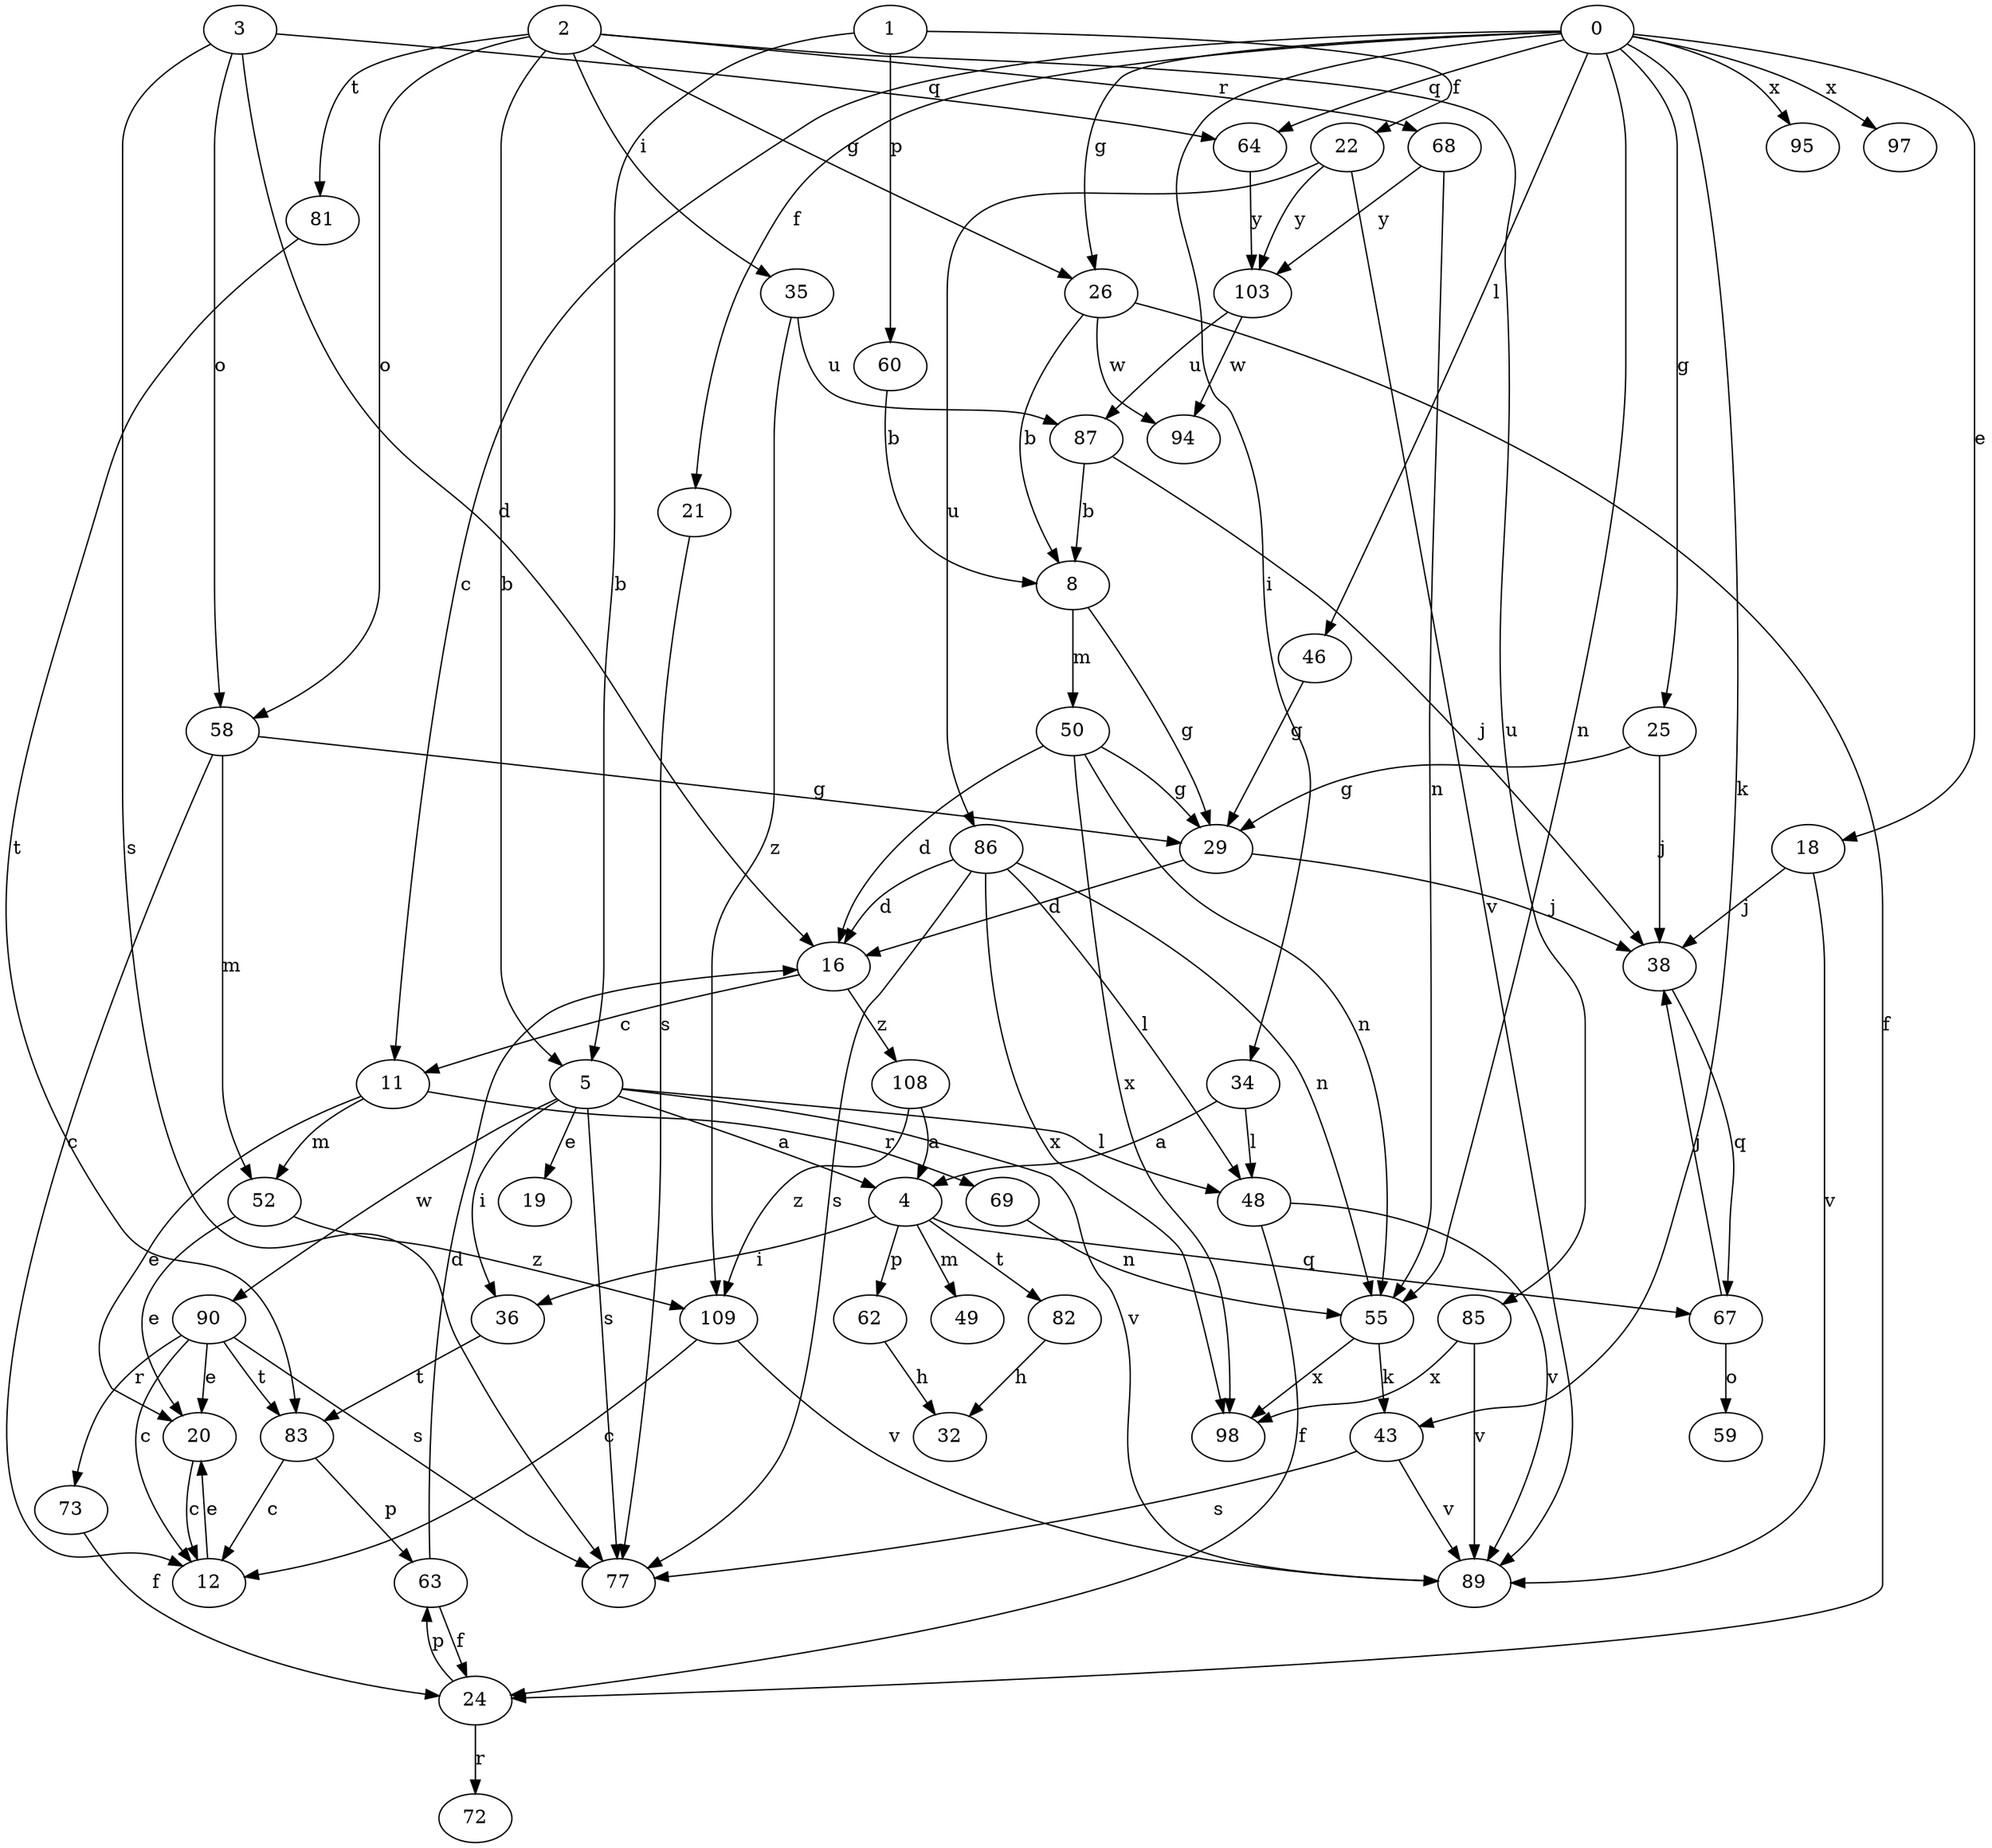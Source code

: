 strict digraph  {
0;
1;
2;
3;
4;
5;
8;
11;
12;
16;
18;
19;
20;
21;
22;
24;
25;
26;
29;
32;
34;
35;
36;
38;
43;
46;
48;
49;
50;
52;
55;
58;
59;
60;
62;
63;
64;
67;
68;
69;
72;
73;
77;
81;
82;
83;
85;
86;
87;
89;
90;
94;
95;
97;
98;
103;
108;
109;
0 -> 11  [label=c];
0 -> 18  [label=e];
0 -> 21  [label=f];
0 -> 25  [label=g];
0 -> 26  [label=g];
0 -> 34  [label=i];
0 -> 43  [label=k];
0 -> 46  [label=l];
0 -> 55  [label=n];
0 -> 64  [label=q];
0 -> 95  [label=x];
0 -> 97  [label=x];
1 -> 5  [label=b];
1 -> 22  [label=f];
1 -> 60  [label=p];
2 -> 5  [label=b];
2 -> 26  [label=g];
2 -> 35  [label=i];
2 -> 58  [label=o];
2 -> 68  [label=r];
2 -> 81  [label=t];
2 -> 85  [label=u];
3 -> 16  [label=d];
3 -> 58  [label=o];
3 -> 64  [label=q];
3 -> 77  [label=s];
4 -> 36  [label=i];
4 -> 49  [label=m];
4 -> 62  [label=p];
4 -> 67  [label=q];
4 -> 82  [label=t];
5 -> 4  [label=a];
5 -> 19  [label=e];
5 -> 36  [label=i];
5 -> 48  [label=l];
5 -> 77  [label=s];
5 -> 89  [label=v];
5 -> 90  [label=w];
8 -> 29  [label=g];
8 -> 50  [label=m];
11 -> 20  [label=e];
11 -> 52  [label=m];
11 -> 69  [label=r];
12 -> 20  [label=e];
16 -> 11  [label=c];
16 -> 108  [label=z];
18 -> 38  [label=j];
18 -> 89  [label=v];
20 -> 12  [label=c];
21 -> 77  [label=s];
22 -> 86  [label=u];
22 -> 89  [label=v];
22 -> 103  [label=y];
24 -> 63  [label=p];
24 -> 72  [label=r];
25 -> 29  [label=g];
25 -> 38  [label=j];
26 -> 8  [label=b];
26 -> 24  [label=f];
26 -> 94  [label=w];
29 -> 16  [label=d];
29 -> 38  [label=j];
34 -> 4  [label=a];
34 -> 48  [label=l];
35 -> 87  [label=u];
35 -> 109  [label=z];
36 -> 83  [label=t];
38 -> 67  [label=q];
43 -> 77  [label=s];
43 -> 89  [label=v];
46 -> 29  [label=g];
48 -> 24  [label=f];
48 -> 89  [label=v];
50 -> 16  [label=d];
50 -> 29  [label=g];
50 -> 55  [label=n];
50 -> 98  [label=x];
52 -> 20  [label=e];
52 -> 109  [label=z];
55 -> 43  [label=k];
55 -> 98  [label=x];
58 -> 12  [label=c];
58 -> 29  [label=g];
58 -> 52  [label=m];
60 -> 8  [label=b];
62 -> 32  [label=h];
63 -> 16  [label=d];
63 -> 24  [label=f];
64 -> 103  [label=y];
67 -> 38  [label=j];
67 -> 59  [label=o];
68 -> 55  [label=n];
68 -> 103  [label=y];
69 -> 55  [label=n];
73 -> 24  [label=f];
81 -> 83  [label=t];
82 -> 32  [label=h];
83 -> 12  [label=c];
83 -> 63  [label=p];
85 -> 89  [label=v];
85 -> 98  [label=x];
86 -> 16  [label=d];
86 -> 48  [label=l];
86 -> 55  [label=n];
86 -> 77  [label=s];
86 -> 98  [label=x];
87 -> 8  [label=b];
87 -> 38  [label=j];
90 -> 12  [label=c];
90 -> 20  [label=e];
90 -> 73  [label=r];
90 -> 77  [label=s];
90 -> 83  [label=t];
103 -> 87  [label=u];
103 -> 94  [label=w];
108 -> 4  [label=a];
108 -> 109  [label=z];
109 -> 12  [label=c];
109 -> 89  [label=v];
}
